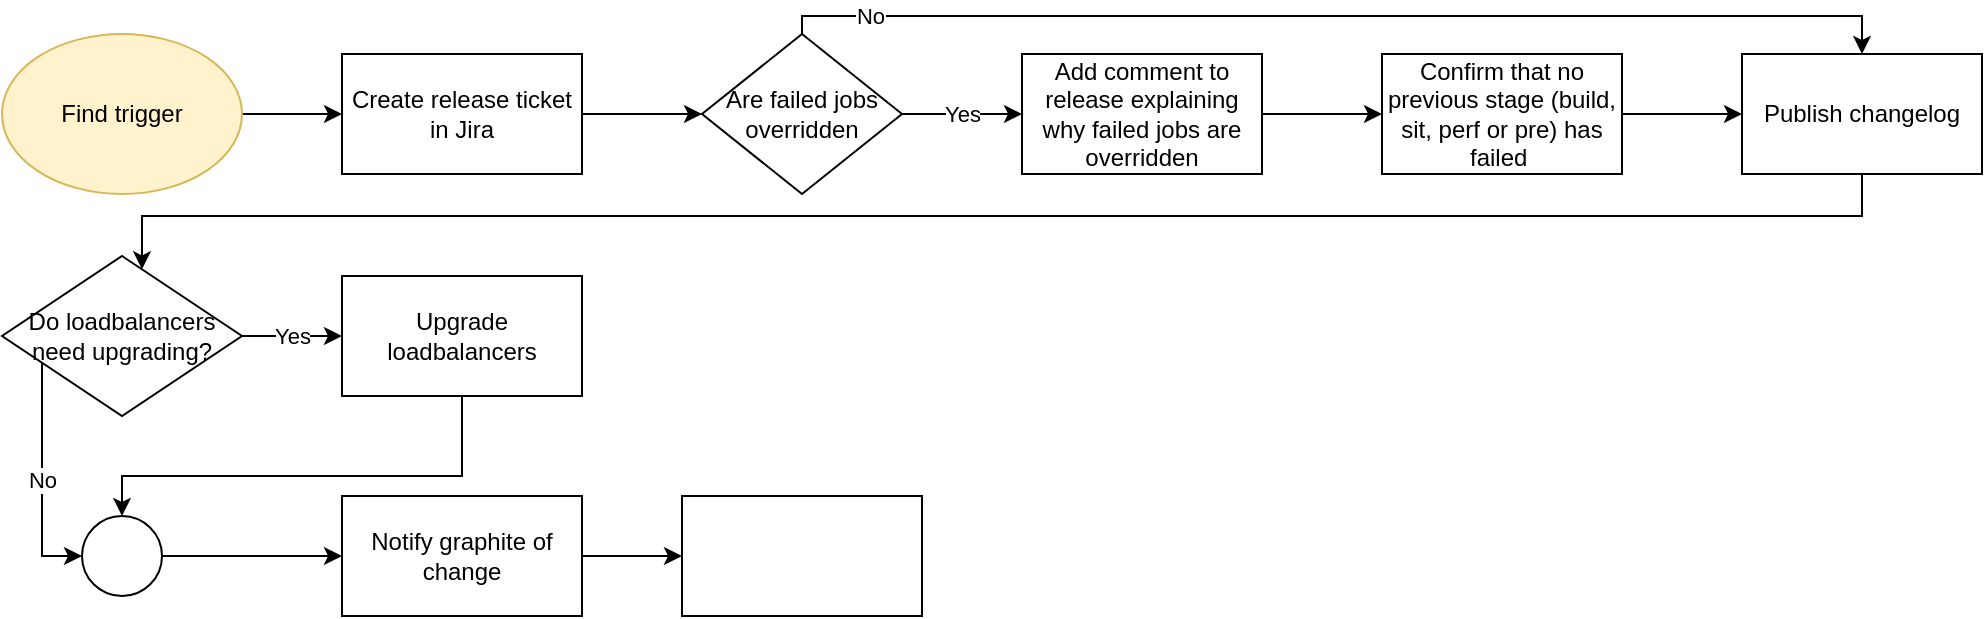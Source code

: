 <mxfile version="10.6.7" type="github"><diagram name="Page-1" id="74e2e168-ea6b-b213-b513-2b3c1d86103e"><mxGraphModel dx="964" dy="632" grid="1" gridSize="10" guides="1" tooltips="1" connect="1" arrows="1" fold="1" page="1" pageScale="1" pageWidth="1169" pageHeight="827" background="#ffffff" math="0" shadow="0"><root><mxCell id="0"/><mxCell id="1" parent="0"/><mxCell id="gTRnhELbF5AKRLiAh63--162" style="edgeStyle=orthogonalEdgeStyle;rounded=0;orthogonalLoop=1;jettySize=auto;html=1;" edge="1" parent="1" source="nXu6k0-EBB2QH6CFUUrA-1" target="gTRnhELbF5AKRLiAh63--161"><mxGeometry relative="1" as="geometry"/></mxCell><mxCell id="nXu6k0-EBB2QH6CFUUrA-1" value="Find trigger&lt;br&gt;" style="ellipse;whiteSpace=wrap;html=1;fillColor=#fff2cc;strokeColor=#d6b656;" parent="1" vertex="1"><mxGeometry x="50" y="39" width="120" height="80" as="geometry"/></mxCell><mxCell id="gTRnhELbF5AKRLiAh63--166" style="edgeStyle=orthogonalEdgeStyle;rounded=0;orthogonalLoop=1;jettySize=auto;html=1;" edge="1" parent="1" source="gTRnhELbF5AKRLiAh63--161" target="gTRnhELbF5AKRLiAh63--163"><mxGeometry relative="1" as="geometry"/></mxCell><mxCell id="gTRnhELbF5AKRLiAh63--161" value="Create release ticket in Jira&lt;br&gt;" style="rounded=0;whiteSpace=wrap;html=1;" vertex="1" parent="1"><mxGeometry x="220" y="49" width="120" height="60" as="geometry"/></mxCell><mxCell id="gTRnhELbF5AKRLiAh63--167" value="Yes" style="edgeStyle=orthogonalEdgeStyle;rounded=0;orthogonalLoop=1;jettySize=auto;html=1;" edge="1" parent="1" source="gTRnhELbF5AKRLiAh63--163" target="gTRnhELbF5AKRLiAh63--164"><mxGeometry relative="1" as="geometry"/></mxCell><mxCell id="gTRnhELbF5AKRLiAh63--169" value="No" style="edgeStyle=orthogonalEdgeStyle;rounded=0;orthogonalLoop=1;jettySize=auto;html=1;" edge="1" parent="1" source="gTRnhELbF5AKRLiAh63--163" target="gTRnhELbF5AKRLiAh63--170"><mxGeometry x="-0.848" relative="1" as="geometry"><Array as="points"><mxPoint x="450" y="30"/><mxPoint x="980" y="30"/></Array><mxPoint as="offset"/></mxGeometry></mxCell><mxCell id="gTRnhELbF5AKRLiAh63--163" value="Are failed jobs overridden" style="rhombus;whiteSpace=wrap;html=1;" vertex="1" parent="1"><mxGeometry x="400" y="39" width="100" height="80" as="geometry"/></mxCell><mxCell id="gTRnhELbF5AKRLiAh63--168" style="edgeStyle=orthogonalEdgeStyle;rounded=0;orthogonalLoop=1;jettySize=auto;html=1;" edge="1" parent="1" source="gTRnhELbF5AKRLiAh63--164" target="gTRnhELbF5AKRLiAh63--165"><mxGeometry relative="1" as="geometry"/></mxCell><mxCell id="gTRnhELbF5AKRLiAh63--164" value="Add comment to release explaining why failed jobs are overridden" style="rounded=0;whiteSpace=wrap;html=1;" vertex="1" parent="1"><mxGeometry x="560" y="49" width="120" height="60" as="geometry"/></mxCell><mxCell id="gTRnhELbF5AKRLiAh63--171" style="edgeStyle=orthogonalEdgeStyle;rounded=0;orthogonalLoop=1;jettySize=auto;html=1;" edge="1" parent="1" source="gTRnhELbF5AKRLiAh63--165" target="gTRnhELbF5AKRLiAh63--170"><mxGeometry relative="1" as="geometry"/></mxCell><mxCell id="gTRnhELbF5AKRLiAh63--165" value="Confirm that no previous stage (build, sit, perf or pre) has failed&amp;nbsp;" style="rounded=0;whiteSpace=wrap;html=1;" vertex="1" parent="1"><mxGeometry x="740" y="49" width="120" height="60" as="geometry"/></mxCell><mxCell id="gTRnhELbF5AKRLiAh63--174" style="edgeStyle=orthogonalEdgeStyle;rounded=0;orthogonalLoop=1;jettySize=auto;html=1;" edge="1" parent="1" source="gTRnhELbF5AKRLiAh63--170" target="gTRnhELbF5AKRLiAh63--172"><mxGeometry relative="1" as="geometry"><Array as="points"><mxPoint x="980" y="130"/><mxPoint x="120" y="130"/></Array></mxGeometry></mxCell><mxCell id="gTRnhELbF5AKRLiAh63--170" value="Publish changelog" style="rounded=0;whiteSpace=wrap;html=1;" vertex="1" parent="1"><mxGeometry x="920" y="49" width="120" height="60" as="geometry"/></mxCell><mxCell id="gTRnhELbF5AKRLiAh63--175" value="Yes" style="edgeStyle=orthogonalEdgeStyle;rounded=0;orthogonalLoop=1;jettySize=auto;html=1;" edge="1" parent="1" source="gTRnhELbF5AKRLiAh63--172" target="gTRnhELbF5AKRLiAh63--173"><mxGeometry relative="1" as="geometry"/></mxCell><mxCell id="gTRnhELbF5AKRLiAh63--180" value="No" style="edgeStyle=orthogonalEdgeStyle;rounded=0;orthogonalLoop=1;jettySize=auto;html=1;entryX=0;entryY=0.5;entryDx=0;entryDy=0;" edge="1" parent="1" source="gTRnhELbF5AKRLiAh63--172" target="gTRnhELbF5AKRLiAh63--177"><mxGeometry relative="1" as="geometry"><Array as="points"><mxPoint x="70" y="300"/></Array></mxGeometry></mxCell><mxCell id="gTRnhELbF5AKRLiAh63--172" value="Do loadbalancers need upgrading?" style="rhombus;whiteSpace=wrap;html=1;" vertex="1" parent="1"><mxGeometry x="50" y="150" width="120" height="80" as="geometry"/></mxCell><mxCell id="gTRnhELbF5AKRLiAh63--179" style="edgeStyle=orthogonalEdgeStyle;rounded=0;orthogonalLoop=1;jettySize=auto;html=1;" edge="1" parent="1" source="gTRnhELbF5AKRLiAh63--173" target="gTRnhELbF5AKRLiAh63--177"><mxGeometry relative="1" as="geometry"><Array as="points"><mxPoint x="280" y="260"/><mxPoint x="110" y="260"/></Array></mxGeometry></mxCell><mxCell id="gTRnhELbF5AKRLiAh63--173" value="Upgrade loadbalancers&lt;br&gt;" style="rounded=0;whiteSpace=wrap;html=1;" vertex="1" parent="1"><mxGeometry x="220" y="160" width="120" height="60" as="geometry"/></mxCell><mxCell id="gTRnhELbF5AKRLiAh63--182" style="edgeStyle=orthogonalEdgeStyle;rounded=0;orthogonalLoop=1;jettySize=auto;html=1;" edge="1" parent="1" source="gTRnhELbF5AKRLiAh63--177" target="gTRnhELbF5AKRLiAh63--178"><mxGeometry relative="1" as="geometry"/></mxCell><mxCell id="gTRnhELbF5AKRLiAh63--177" value="" style="ellipse;whiteSpace=wrap;html=1;aspect=fixed;" vertex="1" parent="1"><mxGeometry x="90" y="280" width="40" height="40" as="geometry"/></mxCell><mxCell id="gTRnhELbF5AKRLiAh63--183" style="edgeStyle=orthogonalEdgeStyle;rounded=0;orthogonalLoop=1;jettySize=auto;html=1;" edge="1" parent="1" source="gTRnhELbF5AKRLiAh63--178" target="gTRnhELbF5AKRLiAh63--181"><mxGeometry relative="1" as="geometry"/></mxCell><mxCell id="gTRnhELbF5AKRLiAh63--178" value="Notify graphite of change" style="rounded=0;whiteSpace=wrap;html=1;" vertex="1" parent="1"><mxGeometry x="220" y="270" width="120" height="60" as="geometry"/></mxCell><mxCell id="gTRnhELbF5AKRLiAh63--181" value="" style="rounded=0;whiteSpace=wrap;html=1;" vertex="1" parent="1"><mxGeometry x="390" y="270" width="120" height="60" as="geometry"/></mxCell></root></mxGraphModel></diagram></mxfile>